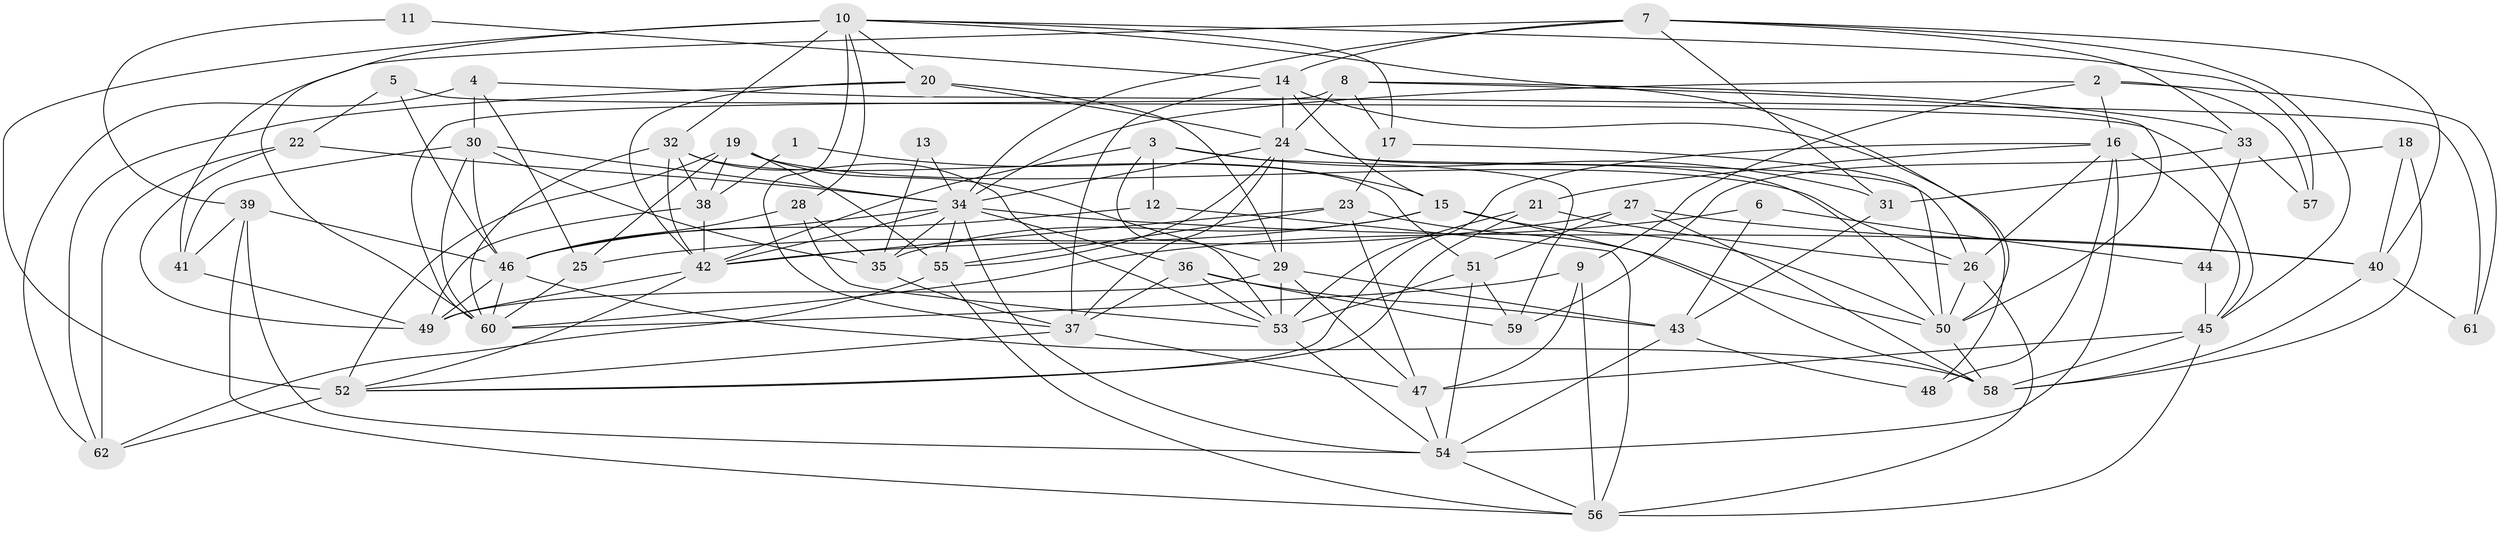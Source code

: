 // original degree distribution, {3: 0.3333333333333333, 4: 0.21951219512195122, 5: 0.2032520325203252, 2: 0.10569105691056911, 7: 0.06504065040650407, 6: 0.07317073170731707}
// Generated by graph-tools (version 1.1) at 2025/01/03/09/25 03:01:57]
// undirected, 62 vertices, 169 edges
graph export_dot {
graph [start="1"]
  node [color=gray90,style=filled];
  1;
  2;
  3;
  4;
  5;
  6;
  7;
  8;
  9;
  10;
  11;
  12;
  13;
  14;
  15;
  16;
  17;
  18;
  19;
  20;
  21;
  22;
  23;
  24;
  25;
  26;
  27;
  28;
  29;
  30;
  31;
  32;
  33;
  34;
  35;
  36;
  37;
  38;
  39;
  40;
  41;
  42;
  43;
  44;
  45;
  46;
  47;
  48;
  49;
  50;
  51;
  52;
  53;
  54;
  55;
  56;
  57;
  58;
  59;
  60;
  61;
  62;
  1 -- 15 [weight=1.0];
  1 -- 38 [weight=1.0];
  2 -- 9 [weight=2.0];
  2 -- 16 [weight=1.0];
  2 -- 34 [weight=1.0];
  2 -- 57 [weight=1.0];
  2 -- 61 [weight=1.0];
  3 -- 12 [weight=1.0];
  3 -- 31 [weight=1.0];
  3 -- 42 [weight=1.0];
  3 -- 53 [weight=1.0];
  3 -- 59 [weight=1.0];
  4 -- 25 [weight=1.0];
  4 -- 30 [weight=1.0];
  4 -- 61 [weight=1.0];
  4 -- 62 [weight=2.0];
  5 -- 22 [weight=1.0];
  5 -- 45 [weight=1.0];
  5 -- 46 [weight=2.0];
  6 -- 43 [weight=1.0];
  6 -- 44 [weight=1.0];
  6 -- 60 [weight=2.0];
  7 -- 14 [weight=1.0];
  7 -- 31 [weight=2.0];
  7 -- 33 [weight=1.0];
  7 -- 34 [weight=1.0];
  7 -- 40 [weight=1.0];
  7 -- 41 [weight=1.0];
  7 -- 45 [weight=1.0];
  8 -- 17 [weight=1.0];
  8 -- 24 [weight=1.0];
  8 -- 33 [weight=1.0];
  8 -- 50 [weight=1.0];
  8 -- 60 [weight=1.0];
  9 -- 47 [weight=1.0];
  9 -- 56 [weight=1.0];
  9 -- 60 [weight=1.0];
  10 -- 17 [weight=1.0];
  10 -- 20 [weight=1.0];
  10 -- 28 [weight=1.0];
  10 -- 32 [weight=1.0];
  10 -- 37 [weight=1.0];
  10 -- 48 [weight=1.0];
  10 -- 52 [weight=3.0];
  10 -- 57 [weight=1.0];
  10 -- 60 [weight=1.0];
  11 -- 14 [weight=1.0];
  11 -- 39 [weight=1.0];
  12 -- 46 [weight=1.0];
  12 -- 56 [weight=1.0];
  13 -- 34 [weight=1.0];
  13 -- 35 [weight=2.0];
  14 -- 15 [weight=1.0];
  14 -- 24 [weight=1.0];
  14 -- 37 [weight=1.0];
  14 -- 50 [weight=1.0];
  15 -- 25 [weight=1.0];
  15 -- 35 [weight=1.0];
  15 -- 50 [weight=1.0];
  15 -- 58 [weight=1.0];
  16 -- 21 [weight=1.0];
  16 -- 26 [weight=1.0];
  16 -- 45 [weight=1.0];
  16 -- 48 [weight=1.0];
  16 -- 52 [weight=1.0];
  16 -- 54 [weight=1.0];
  17 -- 23 [weight=1.0];
  17 -- 50 [weight=1.0];
  18 -- 31 [weight=1.0];
  18 -- 40 [weight=1.0];
  18 -- 58 [weight=1.0];
  19 -- 25 [weight=1.0];
  19 -- 26 [weight=1.0];
  19 -- 29 [weight=1.0];
  19 -- 38 [weight=1.0];
  19 -- 52 [weight=1.0];
  19 -- 55 [weight=1.0];
  20 -- 24 [weight=1.0];
  20 -- 29 [weight=2.0];
  20 -- 42 [weight=1.0];
  20 -- 62 [weight=1.0];
  21 -- 26 [weight=1.0];
  21 -- 52 [weight=1.0];
  21 -- 53 [weight=2.0];
  22 -- 34 [weight=1.0];
  22 -- 49 [weight=1.0];
  22 -- 62 [weight=1.0];
  23 -- 42 [weight=1.0];
  23 -- 47 [weight=1.0];
  23 -- 50 [weight=1.0];
  23 -- 55 [weight=1.0];
  24 -- 26 [weight=1.0];
  24 -- 29 [weight=1.0];
  24 -- 34 [weight=1.0];
  24 -- 37 [weight=1.0];
  24 -- 50 [weight=1.0];
  24 -- 55 [weight=1.0];
  25 -- 60 [weight=1.0];
  26 -- 50 [weight=1.0];
  26 -- 56 [weight=1.0];
  27 -- 40 [weight=1.0];
  27 -- 42 [weight=2.0];
  27 -- 51 [weight=1.0];
  27 -- 58 [weight=1.0];
  28 -- 35 [weight=1.0];
  28 -- 46 [weight=1.0];
  28 -- 53 [weight=1.0];
  29 -- 43 [weight=1.0];
  29 -- 47 [weight=1.0];
  29 -- 49 [weight=1.0];
  29 -- 53 [weight=1.0];
  30 -- 34 [weight=1.0];
  30 -- 35 [weight=1.0];
  30 -- 41 [weight=1.0];
  30 -- 46 [weight=1.0];
  30 -- 60 [weight=1.0];
  31 -- 43 [weight=1.0];
  32 -- 38 [weight=1.0];
  32 -- 42 [weight=1.0];
  32 -- 51 [weight=2.0];
  32 -- 53 [weight=1.0];
  32 -- 60 [weight=1.0];
  33 -- 44 [weight=1.0];
  33 -- 57 [weight=1.0];
  33 -- 59 [weight=1.0];
  34 -- 35 [weight=1.0];
  34 -- 36 [weight=1.0];
  34 -- 40 [weight=1.0];
  34 -- 42 [weight=1.0];
  34 -- 46 [weight=1.0];
  34 -- 54 [weight=1.0];
  34 -- 55 [weight=1.0];
  35 -- 37 [weight=1.0];
  36 -- 37 [weight=1.0];
  36 -- 43 [weight=1.0];
  36 -- 53 [weight=1.0];
  36 -- 59 [weight=1.0];
  37 -- 47 [weight=1.0];
  37 -- 52 [weight=1.0];
  38 -- 42 [weight=1.0];
  38 -- 49 [weight=1.0];
  39 -- 41 [weight=1.0];
  39 -- 46 [weight=1.0];
  39 -- 54 [weight=1.0];
  39 -- 56 [weight=1.0];
  40 -- 58 [weight=1.0];
  40 -- 61 [weight=1.0];
  41 -- 49 [weight=1.0];
  42 -- 49 [weight=2.0];
  42 -- 52 [weight=1.0];
  43 -- 48 [weight=1.0];
  43 -- 54 [weight=1.0];
  44 -- 45 [weight=1.0];
  45 -- 47 [weight=1.0];
  45 -- 56 [weight=1.0];
  45 -- 58 [weight=1.0];
  46 -- 49 [weight=1.0];
  46 -- 58 [weight=1.0];
  46 -- 60 [weight=1.0];
  47 -- 54 [weight=1.0];
  50 -- 58 [weight=1.0];
  51 -- 53 [weight=1.0];
  51 -- 54 [weight=1.0];
  51 -- 59 [weight=1.0];
  52 -- 62 [weight=2.0];
  53 -- 54 [weight=1.0];
  54 -- 56 [weight=1.0];
  55 -- 56 [weight=1.0];
  55 -- 62 [weight=1.0];
}
